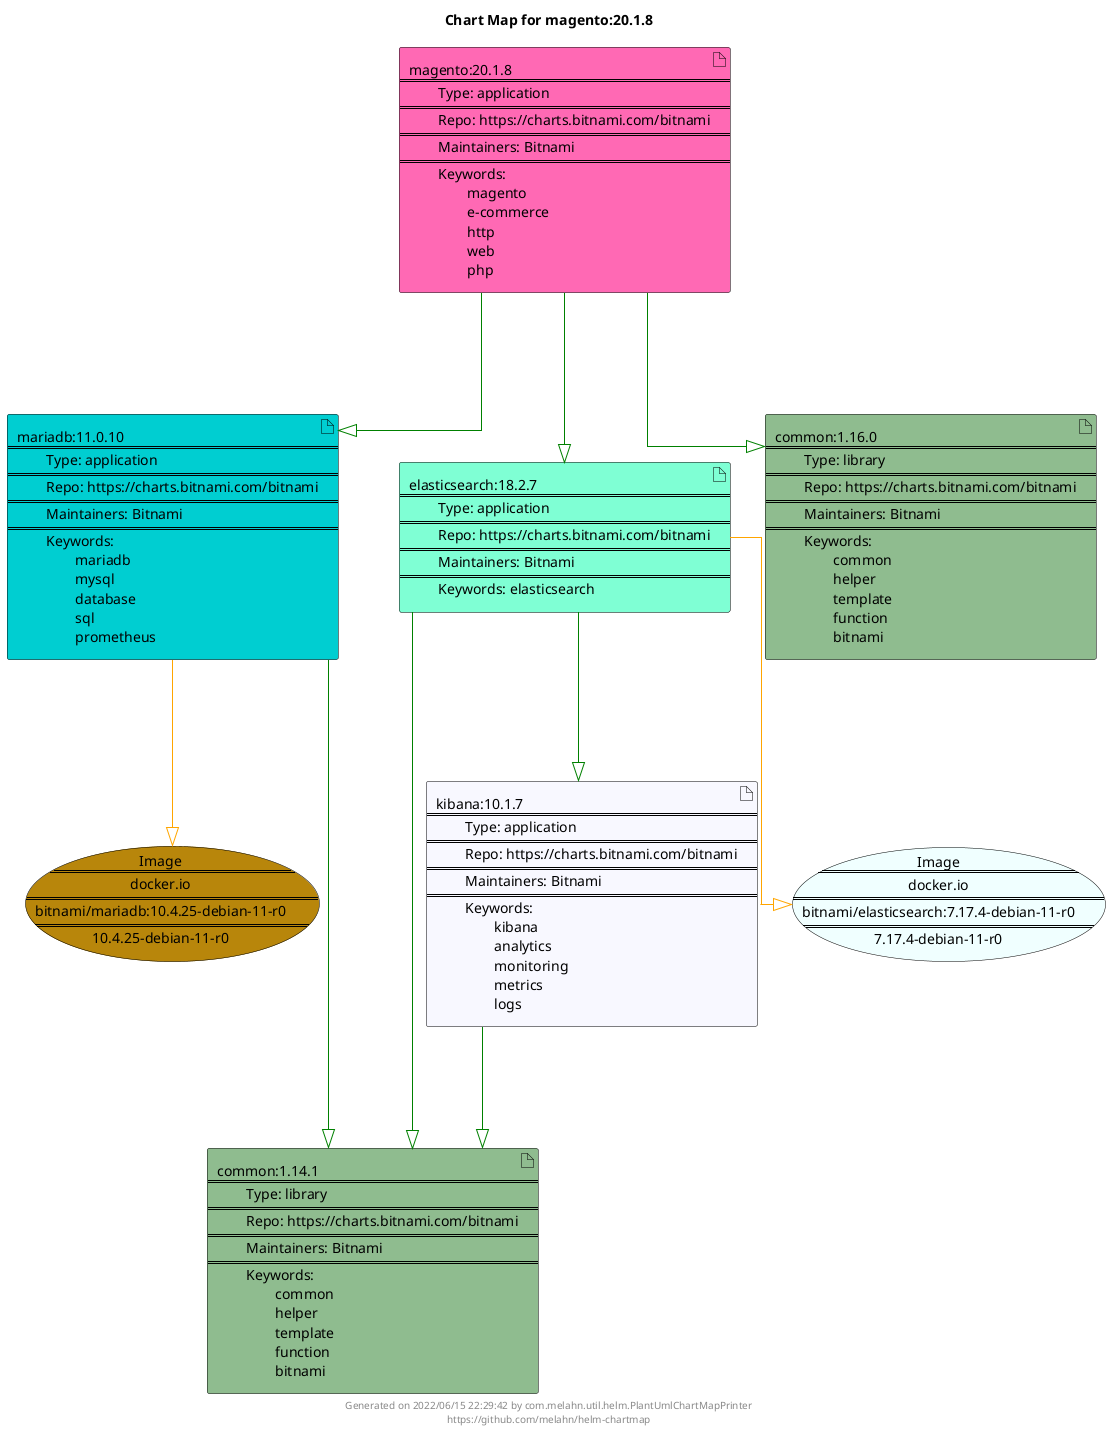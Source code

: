 @startuml
skinparam linetype ortho
skinparam backgroundColor white
skinparam usecaseBorderColor black
skinparam usecaseArrowColor LightSlateGray
skinparam artifactBorderColor black
skinparam artifactArrowColor LightSlateGray

title Chart Map for magento:20.1.8

'There are 6 referenced Helm Charts
artifact "mariadb:11.0.10\n====\n\tType: application\n====\n\tRepo: https://charts.bitnami.com/bitnami\n====\n\tMaintainers: Bitnami\n====\n\tKeywords: \n\t\tmariadb\n\t\tmysql\n\t\tdatabase\n\t\tsql\n\t\tprometheus" as mariadb_11_0_10 #DarkTurquoise
artifact "elasticsearch:18.2.7\n====\n\tType: application\n====\n\tRepo: https://charts.bitnami.com/bitnami\n====\n\tMaintainers: Bitnami\n====\n\tKeywords: elasticsearch" as elasticsearch_18_2_7 #Aquamarine
artifact "common:1.16.0\n====\n\tType: library\n====\n\tRepo: https://charts.bitnami.com/bitnami\n====\n\tMaintainers: Bitnami\n====\n\tKeywords: \n\t\tcommon\n\t\thelper\n\t\ttemplate\n\t\tfunction\n\t\tbitnami" as common_1_16_0 #DarkSeaGreen
artifact "common:1.14.1\n====\n\tType: library\n====\n\tRepo: https://charts.bitnami.com/bitnami\n====\n\tMaintainers: Bitnami\n====\n\tKeywords: \n\t\tcommon\n\t\thelper\n\t\ttemplate\n\t\tfunction\n\t\tbitnami" as common_1_14_1 #DarkSeaGreen
artifact "magento:20.1.8\n====\n\tType: application\n====\n\tRepo: https://charts.bitnami.com/bitnami\n====\n\tMaintainers: Bitnami\n====\n\tKeywords: \n\t\tmagento\n\t\te-commerce\n\t\thttp\n\t\tweb\n\t\tphp" as magento_20_1_8 #HotPink
artifact "kibana:10.1.7\n====\n\tType: application\n====\n\tRepo: https://charts.bitnami.com/bitnami\n====\n\tMaintainers: Bitnami\n====\n\tKeywords: \n\t\tkibana\n\t\tanalytics\n\t\tmonitoring\n\t\tmetrics\n\t\tlogs" as kibana_10_1_7 #GhostWhite

'There are 2 referenced Docker Images
usecase "Image\n====\ndocker.io\n====\nbitnami/elasticsearch:7.17.4-debian-11-r0\n====\n7.17.4-debian-11-r0" as docker_io_bitnami_elasticsearch_7_17_4_debian_11_r0 #Azure
usecase "Image\n====\ndocker.io\n====\nbitnami/mariadb:10.4.25-debian-11-r0\n====\n10.4.25-debian-11-r0" as docker_io_bitnami_mariadb_10_4_25_debian_11_r0 #DarkGoldenRod

'Chart Dependencies
magento_20_1_8--[#green]-|>elasticsearch_18_2_7
elasticsearch_18_2_7--[#green]-|>kibana_10_1_7
kibana_10_1_7--[#green]-|>common_1_14_1
elasticsearch_18_2_7--[#green]-|>common_1_14_1
magento_20_1_8--[#green]-|>common_1_16_0
magento_20_1_8--[#green]-|>mariadb_11_0_10
mariadb_11_0_10--[#green]-|>common_1_14_1
mariadb_11_0_10--[#orange]-|>docker_io_bitnami_mariadb_10_4_25_debian_11_r0
elasticsearch_18_2_7--[#orange]-|>docker_io_bitnami_elasticsearch_7_17_4_debian_11_r0

center footer Generated on 2022/06/15 22:29:42 by com.melahn.util.helm.PlantUmlChartMapPrinter\nhttps://github.com/melahn/helm-chartmap
@enduml
